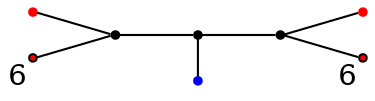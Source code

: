 graph diagram {
node [shape=point,color=black];
rankdir = LR;
subgraph subdiagram {
2 -- 1 -- 3;
}
{5,6} -- 2;
{rank=same;1 -- 4};
3 -- {8,7};
4 [color=blue];
5 [color=red];
6 [fillcolor=red,xlabel=6];
7 [fillcolor=red,xlabel=6];
8 [color=red];
}
